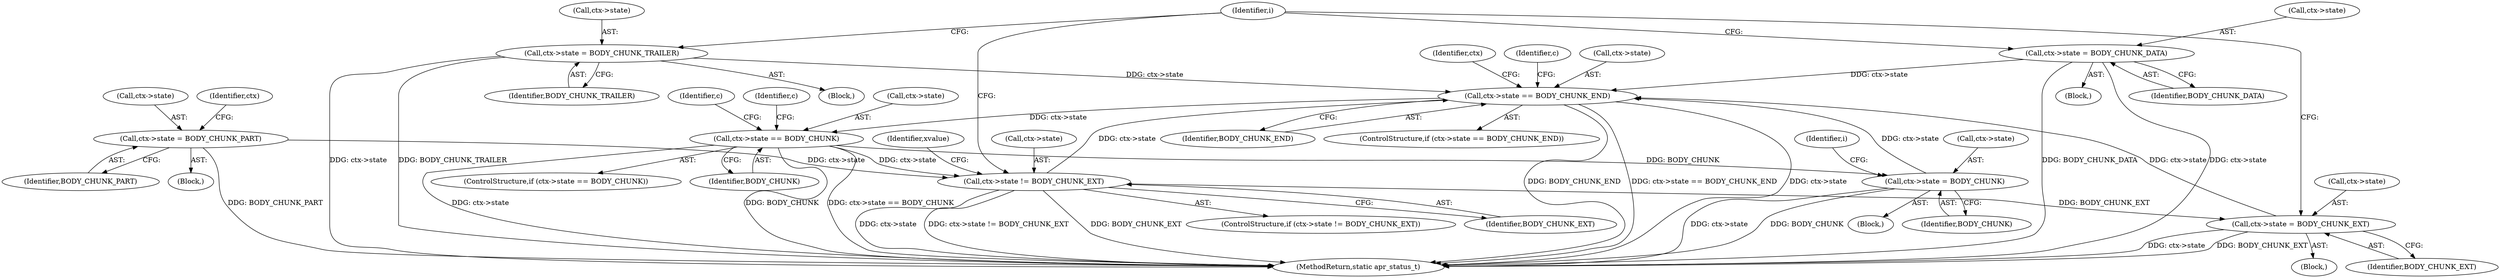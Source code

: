 digraph "0_httpd_e427c41257957b57036d5a549b260b6185d1dd73_0@pointer" {
"1000135" [label="(Call,ctx->state == BODY_CHUNK_END)"];
"1000232" [label="(Call,ctx->state != BODY_CHUNK_EXT)"];
"1000170" [label="(Call,ctx->state = BODY_CHUNK_PART)"];
"1000155" [label="(Call,ctx->state == BODY_CHUNK)"];
"1000135" [label="(Call,ctx->state == BODY_CHUNK_END)"];
"1000202" [label="(Call,ctx->state = BODY_CHUNK_EXT)"];
"1000146" [label="(Call,ctx->state = BODY_CHUNK)"];
"1000225" [label="(Call,ctx->state = BODY_CHUNK_TRAILER)"];
"1000218" [label="(Call,ctx->state = BODY_CHUNK_DATA)"];
"1000339" [label="(Identifier,i)"];
"1000217" [label="(Block,)"];
"1000174" [label="(Identifier,BODY_CHUNK_PART)"];
"1000226" [label="(Call,ctx->state)"];
"1000233" [label="(Call,ctx->state)"];
"1000171" [label="(Call,ctx->state)"];
"1000145" [label="(Block,)"];
"1000143" [label="(Identifier,c)"];
"1000135" [label="(Call,ctx->state == BODY_CHUNK_END)"];
"1000170" [label="(Call,ctx->state = BODY_CHUNK_PART)"];
"1000154" [label="(ControlStructure,if (ctx->state == BODY_CHUNK))"];
"1000206" [label="(Identifier,BODY_CHUNK_EXT)"];
"1000219" [label="(Call,ctx->state)"];
"1000136" [label="(Call,ctx->state)"];
"1000155" [label="(Call,ctx->state == BODY_CHUNK)"];
"1000201" [label="(Block,)"];
"1000152" [label="(Identifier,i)"];
"1000159" [label="(Identifier,BODY_CHUNK)"];
"1000147" [label="(Call,ctx->state)"];
"1000177" [label="(Identifier,ctx)"];
"1000232" [label="(Call,ctx->state != BODY_CHUNK_EXT)"];
"1000202" [label="(Call,ctx->state = BODY_CHUNK_EXT)"];
"1000203" [label="(Call,ctx->state)"];
"1000240" [label="(Identifier,xvalue)"];
"1000218" [label="(Call,ctx->state = BODY_CHUNK_DATA)"];
"1000169" [label="(Block,)"];
"1000229" [label="(Identifier,BODY_CHUNK_TRAILER)"];
"1000139" [label="(Identifier,BODY_CHUNK_END)"];
"1000222" [label="(Identifier,BODY_CHUNK_DATA)"];
"1000224" [label="(Block,)"];
"1000150" [label="(Identifier,BODY_CHUNK)"];
"1000362" [label="(MethodReturn,static apr_status_t)"];
"1000231" [label="(ControlStructure,if (ctx->state != BODY_CHUNK_EXT))"];
"1000146" [label="(Call,ctx->state = BODY_CHUNK)"];
"1000157" [label="(Identifier,ctx)"];
"1000236" [label="(Identifier,BODY_CHUNK_EXT)"];
"1000225" [label="(Call,ctx->state = BODY_CHUNK_TRAILER)"];
"1000156" [label="(Call,ctx->state)"];
"1000164" [label="(Identifier,c)"];
"1000196" [label="(Identifier,c)"];
"1000134" [label="(ControlStructure,if (ctx->state == BODY_CHUNK_END))"];
"1000135" -> "1000134"  [label="AST: "];
"1000135" -> "1000139"  [label="CFG: "];
"1000136" -> "1000135"  [label="AST: "];
"1000139" -> "1000135"  [label="AST: "];
"1000143" -> "1000135"  [label="CFG: "];
"1000157" -> "1000135"  [label="CFG: "];
"1000135" -> "1000362"  [label="DDG: BODY_CHUNK_END"];
"1000135" -> "1000362"  [label="DDG: ctx->state == BODY_CHUNK_END"];
"1000135" -> "1000362"  [label="DDG: ctx->state"];
"1000232" -> "1000135"  [label="DDG: ctx->state"];
"1000202" -> "1000135"  [label="DDG: ctx->state"];
"1000146" -> "1000135"  [label="DDG: ctx->state"];
"1000225" -> "1000135"  [label="DDG: ctx->state"];
"1000218" -> "1000135"  [label="DDG: ctx->state"];
"1000135" -> "1000155"  [label="DDG: ctx->state"];
"1000232" -> "1000231"  [label="AST: "];
"1000232" -> "1000236"  [label="CFG: "];
"1000233" -> "1000232"  [label="AST: "];
"1000236" -> "1000232"  [label="AST: "];
"1000240" -> "1000232"  [label="CFG: "];
"1000339" -> "1000232"  [label="CFG: "];
"1000232" -> "1000362"  [label="DDG: BODY_CHUNK_EXT"];
"1000232" -> "1000362"  [label="DDG: ctx->state"];
"1000232" -> "1000362"  [label="DDG: ctx->state != BODY_CHUNK_EXT"];
"1000232" -> "1000202"  [label="DDG: BODY_CHUNK_EXT"];
"1000170" -> "1000232"  [label="DDG: ctx->state"];
"1000155" -> "1000232"  [label="DDG: ctx->state"];
"1000170" -> "1000169"  [label="AST: "];
"1000170" -> "1000174"  [label="CFG: "];
"1000171" -> "1000170"  [label="AST: "];
"1000174" -> "1000170"  [label="AST: "];
"1000177" -> "1000170"  [label="CFG: "];
"1000170" -> "1000362"  [label="DDG: BODY_CHUNK_PART"];
"1000155" -> "1000154"  [label="AST: "];
"1000155" -> "1000159"  [label="CFG: "];
"1000156" -> "1000155"  [label="AST: "];
"1000159" -> "1000155"  [label="AST: "];
"1000164" -> "1000155"  [label="CFG: "];
"1000196" -> "1000155"  [label="CFG: "];
"1000155" -> "1000362"  [label="DDG: BODY_CHUNK"];
"1000155" -> "1000362"  [label="DDG: ctx->state == BODY_CHUNK"];
"1000155" -> "1000362"  [label="DDG: ctx->state"];
"1000155" -> "1000146"  [label="DDG: BODY_CHUNK"];
"1000202" -> "1000201"  [label="AST: "];
"1000202" -> "1000206"  [label="CFG: "];
"1000203" -> "1000202"  [label="AST: "];
"1000206" -> "1000202"  [label="AST: "];
"1000339" -> "1000202"  [label="CFG: "];
"1000202" -> "1000362"  [label="DDG: BODY_CHUNK_EXT"];
"1000202" -> "1000362"  [label="DDG: ctx->state"];
"1000146" -> "1000145"  [label="AST: "];
"1000146" -> "1000150"  [label="CFG: "];
"1000147" -> "1000146"  [label="AST: "];
"1000150" -> "1000146"  [label="AST: "];
"1000152" -> "1000146"  [label="CFG: "];
"1000146" -> "1000362"  [label="DDG: BODY_CHUNK"];
"1000146" -> "1000362"  [label="DDG: ctx->state"];
"1000225" -> "1000224"  [label="AST: "];
"1000225" -> "1000229"  [label="CFG: "];
"1000226" -> "1000225"  [label="AST: "];
"1000229" -> "1000225"  [label="AST: "];
"1000339" -> "1000225"  [label="CFG: "];
"1000225" -> "1000362"  [label="DDG: ctx->state"];
"1000225" -> "1000362"  [label="DDG: BODY_CHUNK_TRAILER"];
"1000218" -> "1000217"  [label="AST: "];
"1000218" -> "1000222"  [label="CFG: "];
"1000219" -> "1000218"  [label="AST: "];
"1000222" -> "1000218"  [label="AST: "];
"1000339" -> "1000218"  [label="CFG: "];
"1000218" -> "1000362"  [label="DDG: ctx->state"];
"1000218" -> "1000362"  [label="DDG: BODY_CHUNK_DATA"];
}

